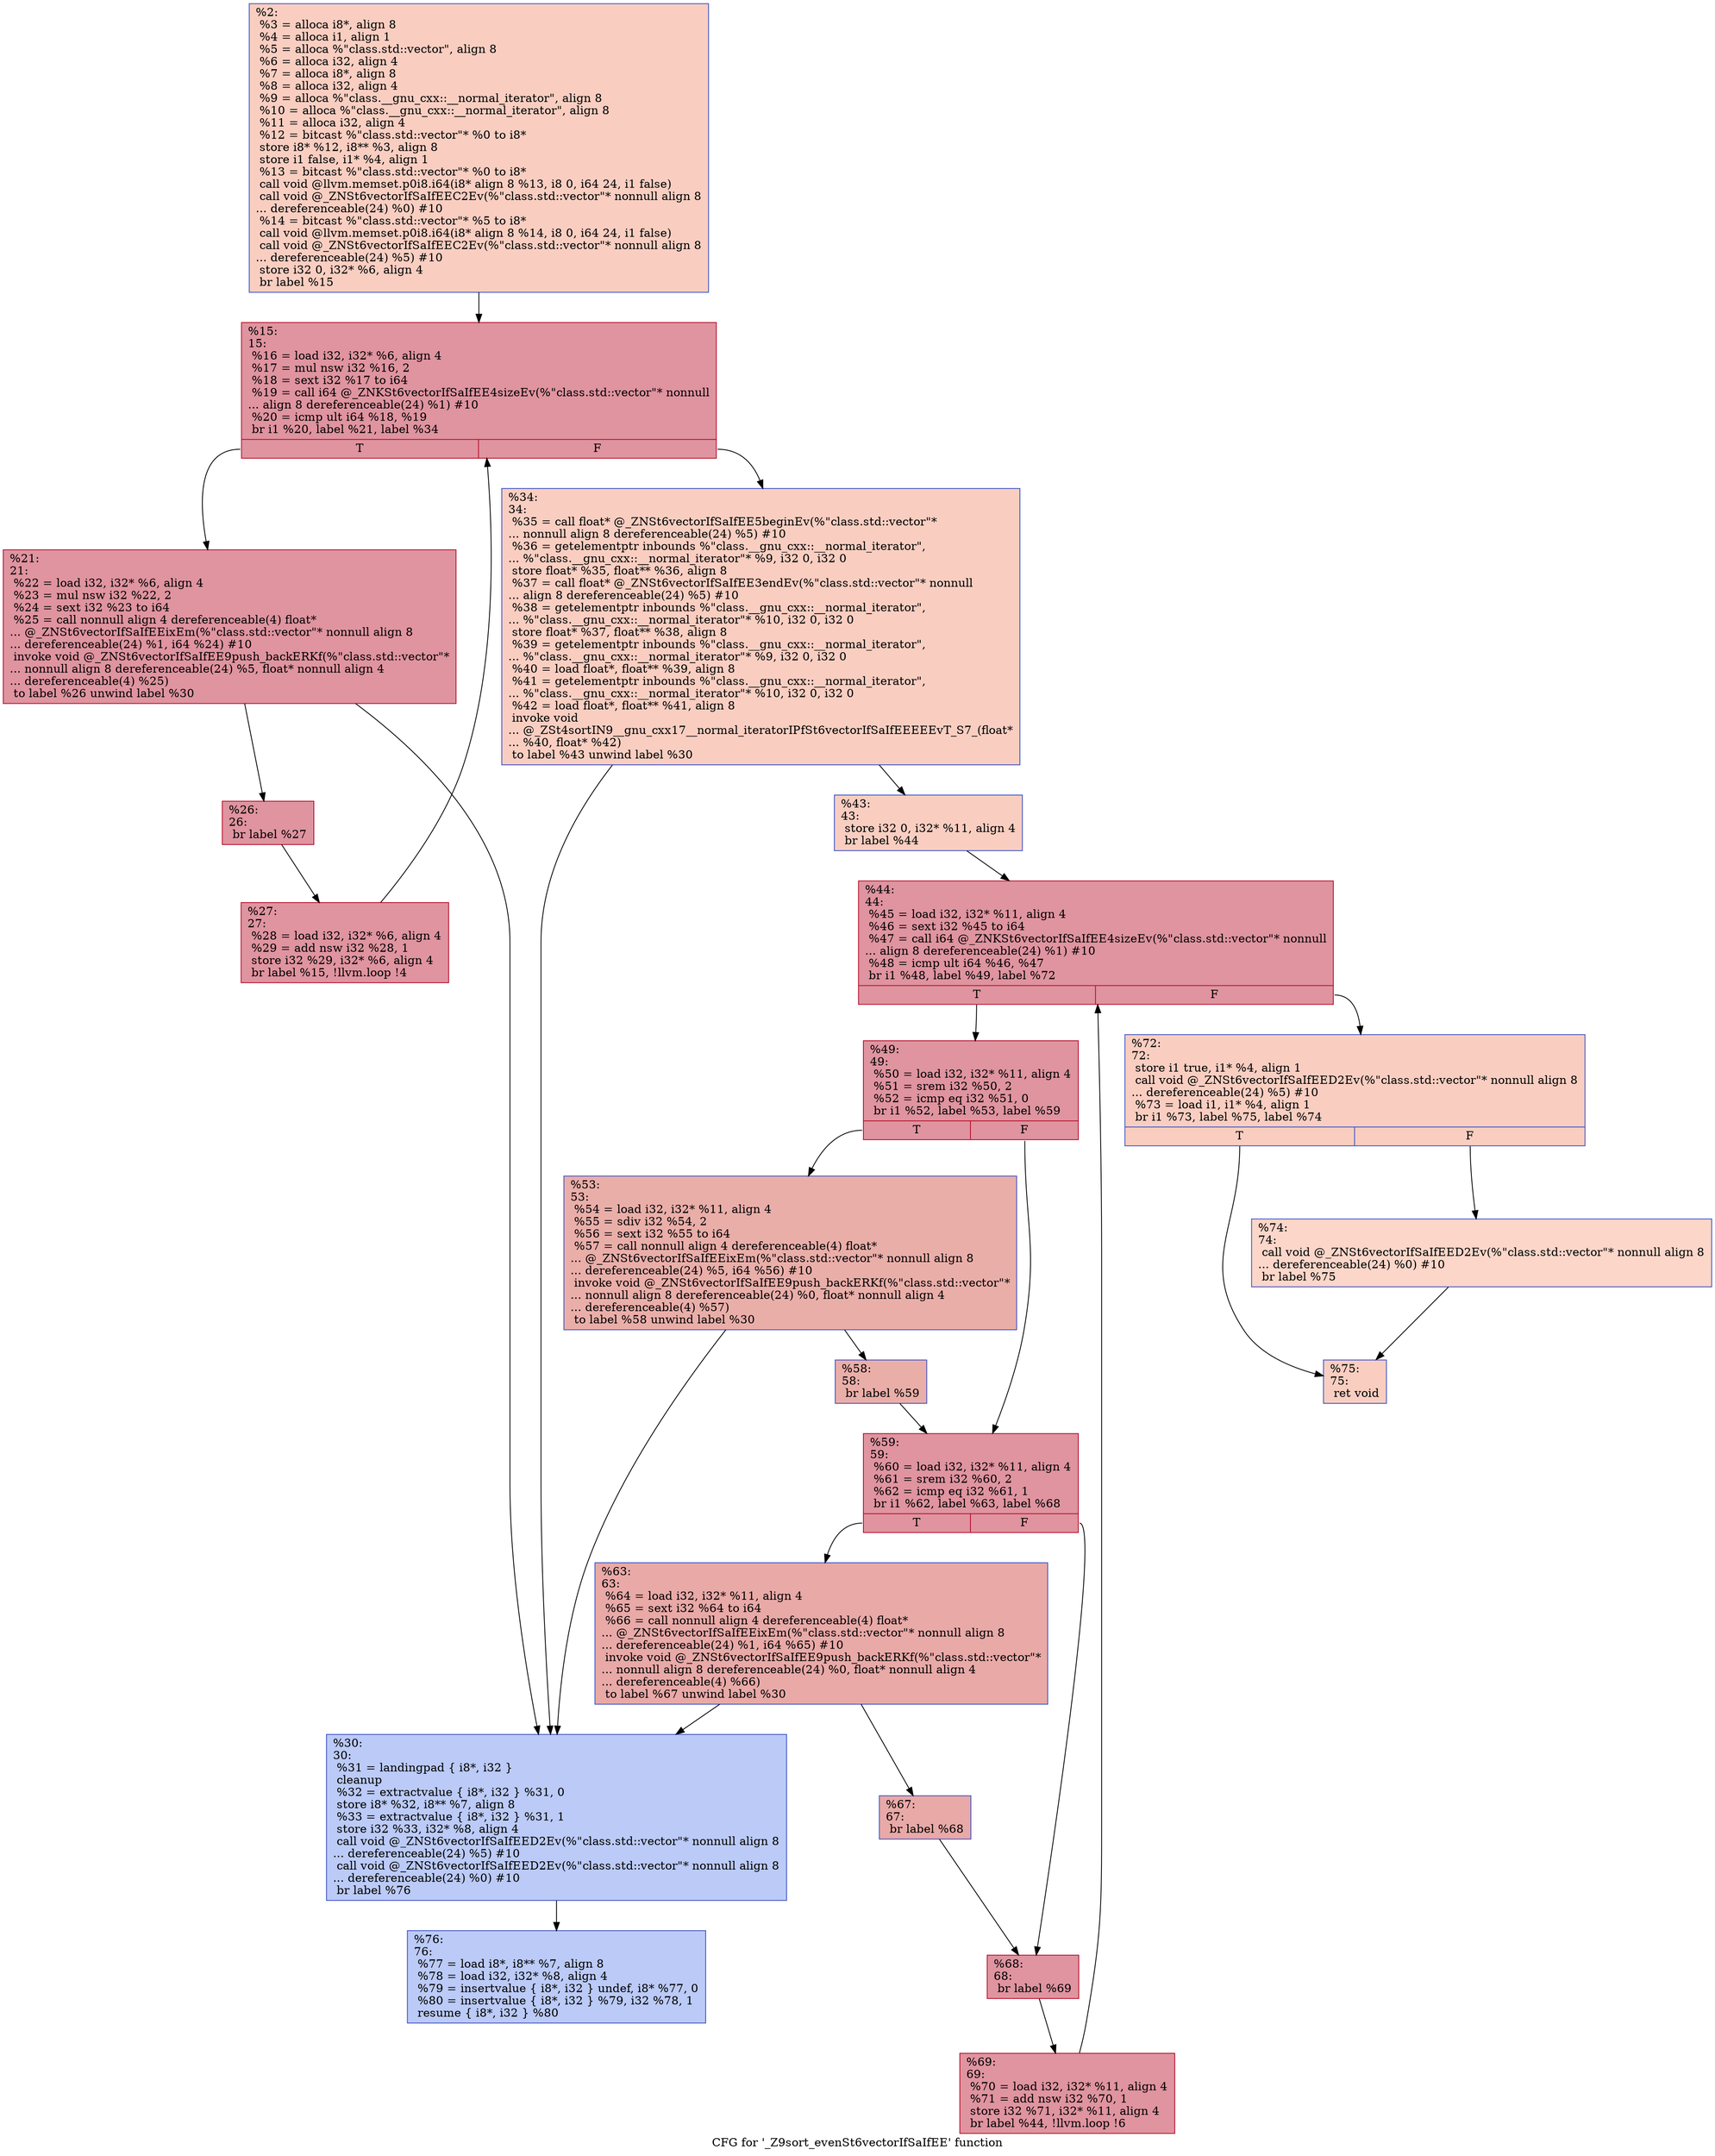 digraph "CFG for '_Z9sort_evenSt6vectorIfSaIfEE' function" {
	label="CFG for '_Z9sort_evenSt6vectorIfSaIfEE' function";

	Node0x5593546e6750 [shape=record,color="#3d50c3ff", style=filled, fillcolor="#f2907270",label="{%2:\l  %3 = alloca i8*, align 8\l  %4 = alloca i1, align 1\l  %5 = alloca %\"class.std::vector\", align 8\l  %6 = alloca i32, align 4\l  %7 = alloca i8*, align 8\l  %8 = alloca i32, align 4\l  %9 = alloca %\"class.__gnu_cxx::__normal_iterator\", align 8\l  %10 = alloca %\"class.__gnu_cxx::__normal_iterator\", align 8\l  %11 = alloca i32, align 4\l  %12 = bitcast %\"class.std::vector\"* %0 to i8*\l  store i8* %12, i8** %3, align 8\l  store i1 false, i1* %4, align 1\l  %13 = bitcast %\"class.std::vector\"* %0 to i8*\l  call void @llvm.memset.p0i8.i64(i8* align 8 %13, i8 0, i64 24, i1 false)\l  call void @_ZNSt6vectorIfSaIfEEC2Ev(%\"class.std::vector\"* nonnull align 8\l... dereferenceable(24) %0) #10\l  %14 = bitcast %\"class.std::vector\"* %5 to i8*\l  call void @llvm.memset.p0i8.i64(i8* align 8 %14, i8 0, i64 24, i1 false)\l  call void @_ZNSt6vectorIfSaIfEEC2Ev(%\"class.std::vector\"* nonnull align 8\l... dereferenceable(24) %5) #10\l  store i32 0, i32* %6, align 4\l  br label %15\l}"];
	Node0x5593546e6750 -> Node0x5593546e7de0;
	Node0x5593546e7de0 [shape=record,color="#b70d28ff", style=filled, fillcolor="#b70d2870",label="{%15:\l15:                                               \l  %16 = load i32, i32* %6, align 4\l  %17 = mul nsw i32 %16, 2\l  %18 = sext i32 %17 to i64\l  %19 = call i64 @_ZNKSt6vectorIfSaIfEE4sizeEv(%\"class.std::vector\"* nonnull\l... align 8 dereferenceable(24) %1) #10\l  %20 = icmp ult i64 %18, %19\l  br i1 %20, label %21, label %34\l|{<s0>T|<s1>F}}"];
	Node0x5593546e7de0:s0 -> Node0x5593546e82e0;
	Node0x5593546e7de0:s1 -> Node0x5593546e8330;
	Node0x5593546e82e0 [shape=record,color="#b70d28ff", style=filled, fillcolor="#b70d2870",label="{%21:\l21:                                               \l  %22 = load i32, i32* %6, align 4\l  %23 = mul nsw i32 %22, 2\l  %24 = sext i32 %23 to i64\l  %25 = call nonnull align 4 dereferenceable(4) float*\l... @_ZNSt6vectorIfSaIfEEixEm(%\"class.std::vector\"* nonnull align 8\l... dereferenceable(24) %1, i64 %24) #10\l  invoke void @_ZNSt6vectorIfSaIfEE9push_backERKf(%\"class.std::vector\"*\l... nonnull align 8 dereferenceable(24) %5, float* nonnull align 4\l... dereferenceable(4) %25)\l          to label %26 unwind label %30\l}"];
	Node0x5593546e82e0 -> Node0x5593546e8820;
	Node0x5593546e82e0 -> Node0x5593546e8870;
	Node0x5593546e8820 [shape=record,color="#b70d28ff", style=filled, fillcolor="#b70d2870",label="{%26:\l26:                                               \l  br label %27\l}"];
	Node0x5593546e8820 -> Node0x5593546e8ba0;
	Node0x5593546e8ba0 [shape=record,color="#b70d28ff", style=filled, fillcolor="#b70d2870",label="{%27:\l27:                                               \l  %28 = load i32, i32* %6, align 4\l  %29 = add nsw i32 %28, 1\l  store i32 %29, i32* %6, align 4\l  br label %15, !llvm.loop !4\l}"];
	Node0x5593546e8ba0 -> Node0x5593546e7de0;
	Node0x5593546e8870 [shape=record,color="#3d50c3ff", style=filled, fillcolor="#6687ed70",label="{%30:\l30:                                               \l  %31 = landingpad \{ i8*, i32 \}\l          cleanup\l  %32 = extractvalue \{ i8*, i32 \} %31, 0\l  store i8* %32, i8** %7, align 8\l  %33 = extractvalue \{ i8*, i32 \} %31, 1\l  store i32 %33, i32* %8, align 4\l  call void @_ZNSt6vectorIfSaIfEED2Ev(%\"class.std::vector\"* nonnull align 8\l... dereferenceable(24) %5) #10\l  call void @_ZNSt6vectorIfSaIfEED2Ev(%\"class.std::vector\"* nonnull align 8\l... dereferenceable(24) %0) #10\l  br label %76\l}"];
	Node0x5593546e8870 -> Node0x5593546ea3a0;
	Node0x5593546e8330 [shape=record,color="#3d50c3ff", style=filled, fillcolor="#f2907270",label="{%34:\l34:                                               \l  %35 = call float* @_ZNSt6vectorIfSaIfEE5beginEv(%\"class.std::vector\"*\l... nonnull align 8 dereferenceable(24) %5) #10\l  %36 = getelementptr inbounds %\"class.__gnu_cxx::__normal_iterator\",\l... %\"class.__gnu_cxx::__normal_iterator\"* %9, i32 0, i32 0\l  store float* %35, float** %36, align 8\l  %37 = call float* @_ZNSt6vectorIfSaIfEE3endEv(%\"class.std::vector\"* nonnull\l... align 8 dereferenceable(24) %5) #10\l  %38 = getelementptr inbounds %\"class.__gnu_cxx::__normal_iterator\",\l... %\"class.__gnu_cxx::__normal_iterator\"* %10, i32 0, i32 0\l  store float* %37, float** %38, align 8\l  %39 = getelementptr inbounds %\"class.__gnu_cxx::__normal_iterator\",\l... %\"class.__gnu_cxx::__normal_iterator\"* %9, i32 0, i32 0\l  %40 = load float*, float** %39, align 8\l  %41 = getelementptr inbounds %\"class.__gnu_cxx::__normal_iterator\",\l... %\"class.__gnu_cxx::__normal_iterator\"* %10, i32 0, i32 0\l  %42 = load float*, float** %41, align 8\l  invoke void\l... @_ZSt4sortIN9__gnu_cxx17__normal_iteratorIPfSt6vectorIfSaIfEEEEEvT_S7_(float*\l... %40, float* %42)\l          to label %43 unwind label %30\l}"];
	Node0x5593546e8330 -> Node0x5593546eae40;
	Node0x5593546e8330 -> Node0x5593546e8870;
	Node0x5593546eae40 [shape=record,color="#3d50c3ff", style=filled, fillcolor="#f2907270",label="{%43:\l43:                                               \l  store i32 0, i32* %11, align 4\l  br label %44\l}"];
	Node0x5593546eae40 -> Node0x5593546eadf0;
	Node0x5593546eadf0 [shape=record,color="#b70d28ff", style=filled, fillcolor="#b70d2870",label="{%44:\l44:                                               \l  %45 = load i32, i32* %11, align 4\l  %46 = sext i32 %45 to i64\l  %47 = call i64 @_ZNKSt6vectorIfSaIfEE4sizeEv(%\"class.std::vector\"* nonnull\l... align 8 dereferenceable(24) %1) #10\l  %48 = icmp ult i64 %46, %47\l  br i1 %48, label %49, label %72\l|{<s0>T|<s1>F}}"];
	Node0x5593546eadf0:s0 -> Node0x5593546eb500;
	Node0x5593546eadf0:s1 -> Node0x5593546eb550;
	Node0x5593546eb500 [shape=record,color="#b70d28ff", style=filled, fillcolor="#b70d2870",label="{%49:\l49:                                               \l  %50 = load i32, i32* %11, align 4\l  %51 = srem i32 %50, 2\l  %52 = icmp eq i32 %51, 0\l  br i1 %52, label %53, label %59\l|{<s0>T|<s1>F}}"];
	Node0x5593546eb500:s0 -> Node0x5593546eb820;
	Node0x5593546eb500:s1 -> Node0x5593546eb870;
	Node0x5593546eb820 [shape=record,color="#3d50c3ff", style=filled, fillcolor="#d0473d70",label="{%53:\l53:                                               \l  %54 = load i32, i32* %11, align 4\l  %55 = sdiv i32 %54, 2\l  %56 = sext i32 %55 to i64\l  %57 = call nonnull align 4 dereferenceable(4) float*\l... @_ZNSt6vectorIfSaIfEEixEm(%\"class.std::vector\"* nonnull align 8\l... dereferenceable(24) %5, i64 %56) #10\l  invoke void @_ZNSt6vectorIfSaIfEE9push_backERKf(%\"class.std::vector\"*\l... nonnull align 8 dereferenceable(24) %0, float* nonnull align 4\l... dereferenceable(4) %57)\l          to label %58 unwind label %30\l}"];
	Node0x5593546eb820 -> Node0x5593546ebc70;
	Node0x5593546eb820 -> Node0x5593546e8870;
	Node0x5593546ebc70 [shape=record,color="#3d50c3ff", style=filled, fillcolor="#d0473d70",label="{%58:\l58:                                               \l  br label %59\l}"];
	Node0x5593546ebc70 -> Node0x5593546eb870;
	Node0x5593546eb870 [shape=record,color="#b70d28ff", style=filled, fillcolor="#b70d2870",label="{%59:\l59:                                               \l  %60 = load i32, i32* %11, align 4\l  %61 = srem i32 %60, 2\l  %62 = icmp eq i32 %61, 1\l  br i1 %62, label %63, label %68\l|{<s0>T|<s1>F}}"];
	Node0x5593546eb870:s0 -> Node0x5593546ec010;
	Node0x5593546eb870:s1 -> Node0x5593546ec060;
	Node0x5593546ec010 [shape=record,color="#3d50c3ff", style=filled, fillcolor="#ca3b3770",label="{%63:\l63:                                               \l  %64 = load i32, i32* %11, align 4\l  %65 = sext i32 %64 to i64\l  %66 = call nonnull align 4 dereferenceable(4) float*\l... @_ZNSt6vectorIfSaIfEEixEm(%\"class.std::vector\"* nonnull align 8\l... dereferenceable(24) %1, i64 %65) #10\l  invoke void @_ZNSt6vectorIfSaIfEE9push_backERKf(%\"class.std::vector\"*\l... nonnull align 8 dereferenceable(24) %0, float* nonnull align 4\l... dereferenceable(4) %66)\l          to label %67 unwind label %30\l}"];
	Node0x5593546ec010 -> Node0x5593546ec780;
	Node0x5593546ec010 -> Node0x5593546e8870;
	Node0x5593546ec780 [shape=record,color="#3d50c3ff", style=filled, fillcolor="#ca3b3770",label="{%67:\l67:                                               \l  br label %68\l}"];
	Node0x5593546ec780 -> Node0x5593546ec060;
	Node0x5593546ec060 [shape=record,color="#b70d28ff", style=filled, fillcolor="#b70d2870",label="{%68:\l68:                                               \l  br label %69\l}"];
	Node0x5593546ec060 -> Node0x5593546ec990;
	Node0x5593546ec990 [shape=record,color="#b70d28ff", style=filled, fillcolor="#b70d2870",label="{%69:\l69:                                               \l  %70 = load i32, i32* %11, align 4\l  %71 = add nsw i32 %70, 1\l  store i32 %71, i32* %11, align 4\l  br label %44, !llvm.loop !6\l}"];
	Node0x5593546ec990 -> Node0x5593546eadf0;
	Node0x5593546eb550 [shape=record,color="#3d50c3ff", style=filled, fillcolor="#f2907270",label="{%72:\l72:                                               \l  store i1 true, i1* %4, align 1\l  call void @_ZNSt6vectorIfSaIfEED2Ev(%\"class.std::vector\"* nonnull align 8\l... dereferenceable(24) %5) #10\l  %73 = load i1, i1* %4, align 1\l  br i1 %73, label %75, label %74\l|{<s0>T|<s1>F}}"];
	Node0x5593546eb550:s0 -> Node0x5593546ecf10;
	Node0x5593546eb550:s1 -> Node0x5593546ecf60;
	Node0x5593546ecf60 [shape=record,color="#3d50c3ff", style=filled, fillcolor="#f6a38570",label="{%74:\l74:                                               \l  call void @_ZNSt6vectorIfSaIfEED2Ev(%\"class.std::vector\"* nonnull align 8\l... dereferenceable(24) %0) #10\l  br label %75\l}"];
	Node0x5593546ecf60 -> Node0x5593546ecf10;
	Node0x5593546ecf10 [shape=record,color="#3d50c3ff", style=filled, fillcolor="#f2907270",label="{%75:\l75:                                               \l  ret void\l}"];
	Node0x5593546ea3a0 [shape=record,color="#3d50c3ff", style=filled, fillcolor="#6687ed70",label="{%76:\l76:                                               \l  %77 = load i8*, i8** %7, align 8\l  %78 = load i32, i32* %8, align 4\l  %79 = insertvalue \{ i8*, i32 \} undef, i8* %77, 0\l  %80 = insertvalue \{ i8*, i32 \} %79, i32 %78, 1\l  resume \{ i8*, i32 \} %80\l}"];
}

